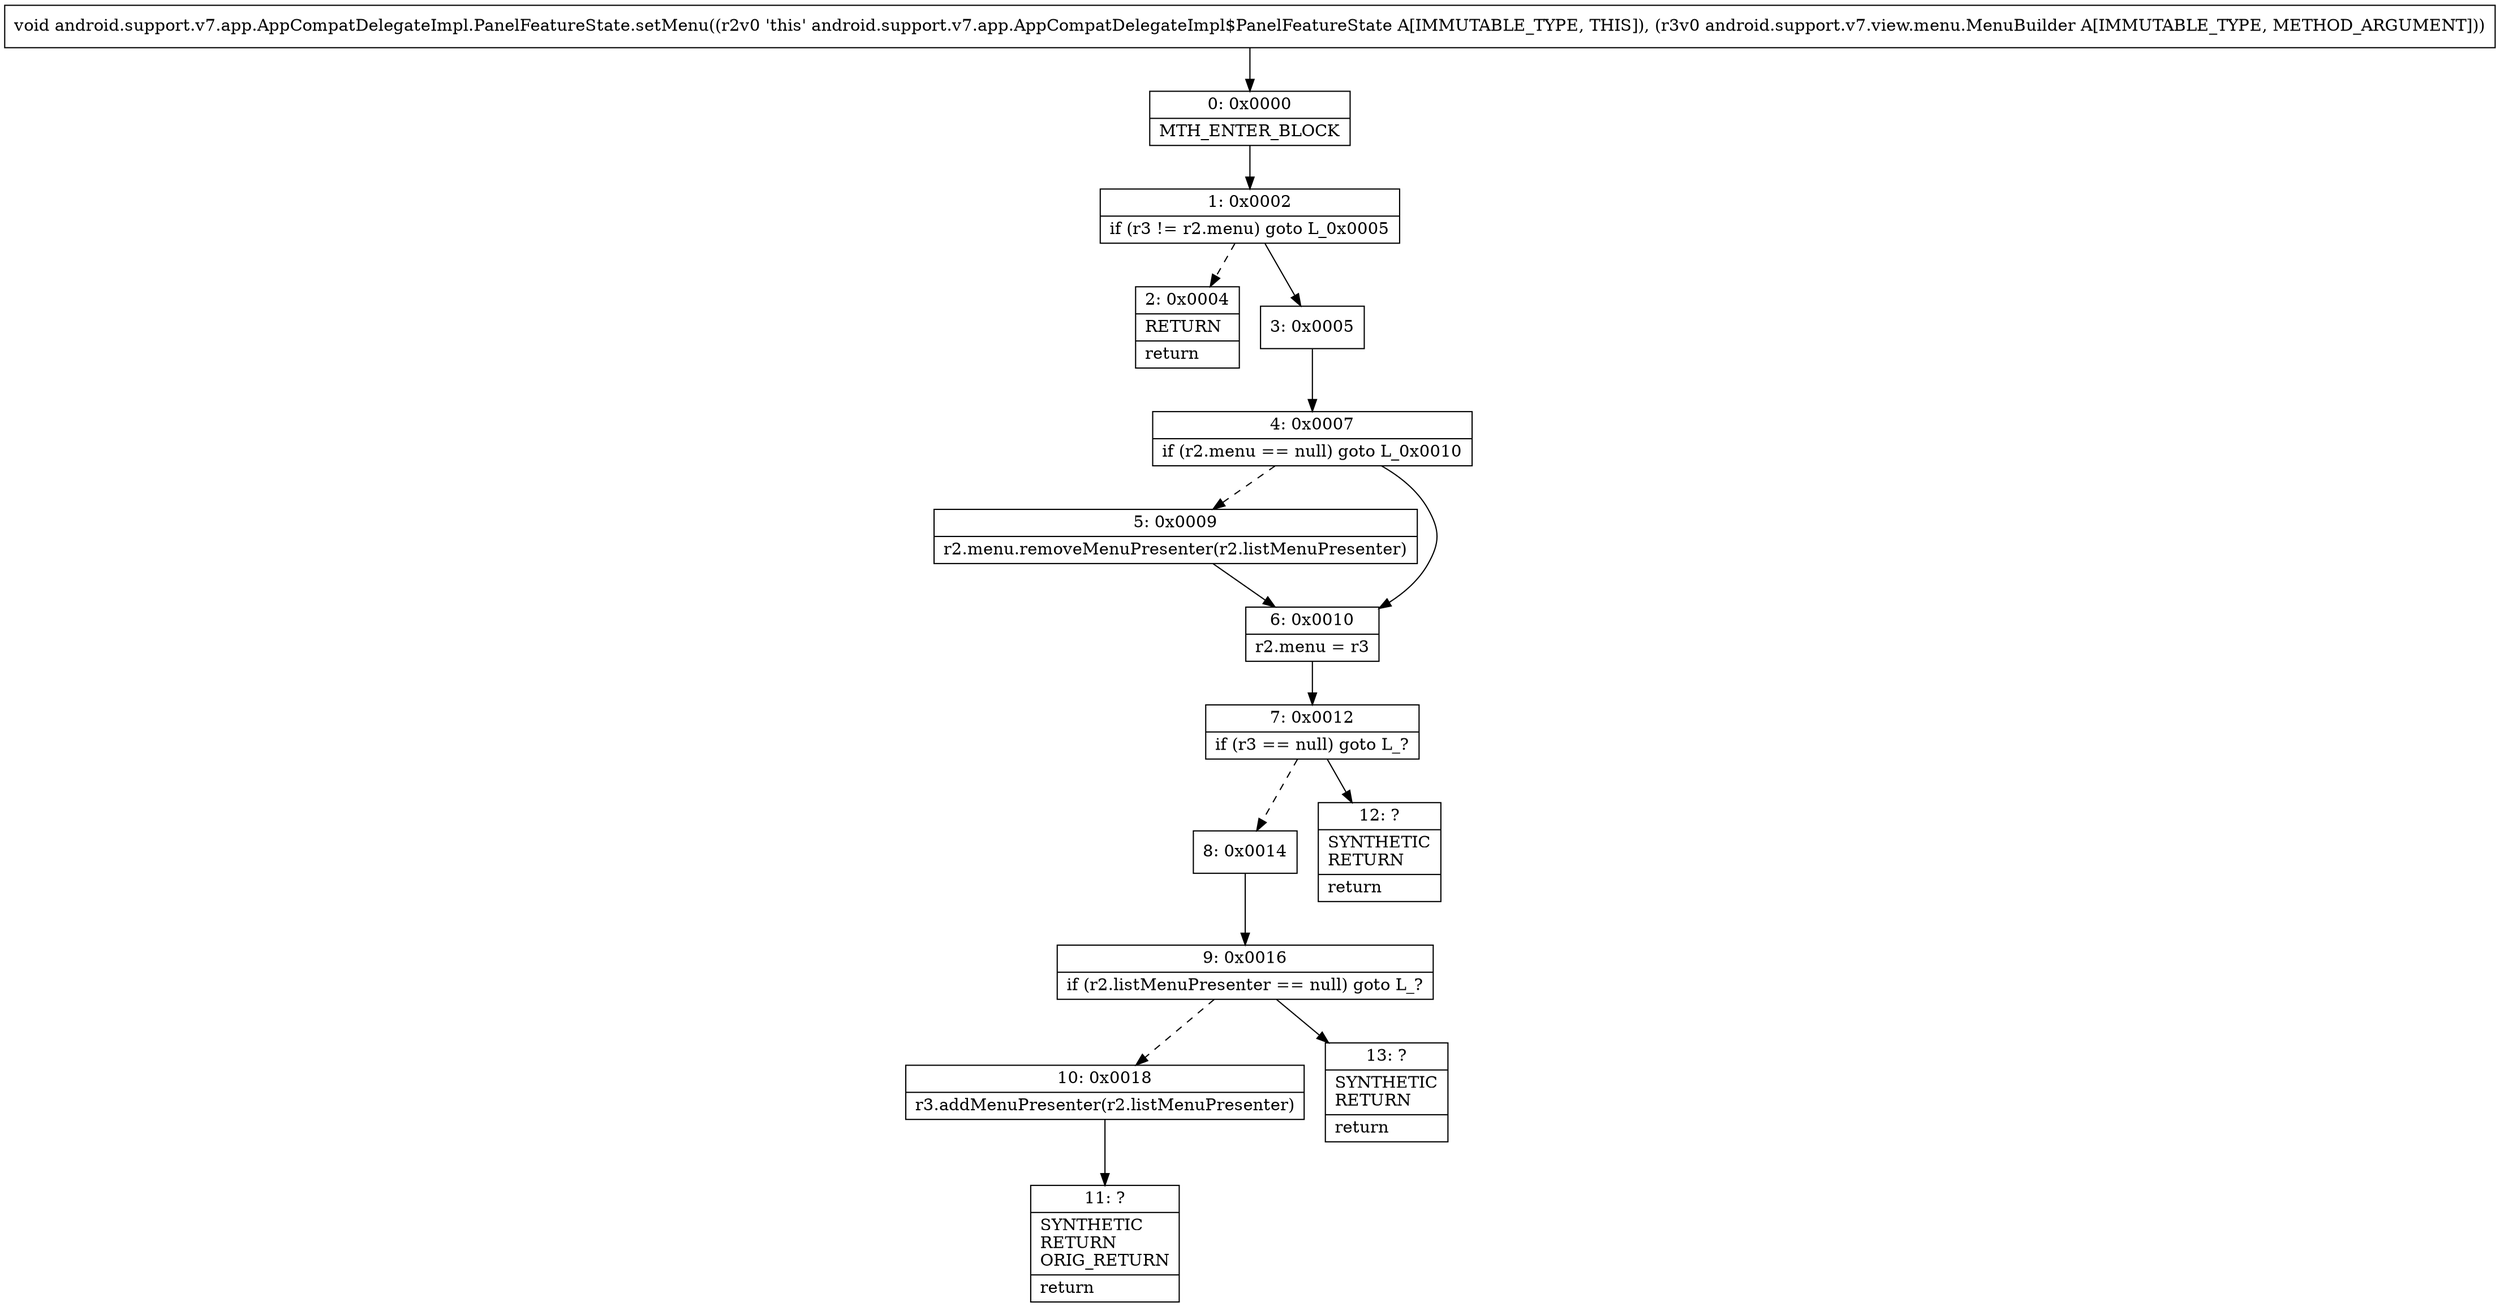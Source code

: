 digraph "CFG forandroid.support.v7.app.AppCompatDelegateImpl.PanelFeatureState.setMenu(Landroid\/support\/v7\/view\/menu\/MenuBuilder;)V" {
Node_0 [shape=record,label="{0\:\ 0x0000|MTH_ENTER_BLOCK\l}"];
Node_1 [shape=record,label="{1\:\ 0x0002|if (r3 != r2.menu) goto L_0x0005\l}"];
Node_2 [shape=record,label="{2\:\ 0x0004|RETURN\l|return\l}"];
Node_3 [shape=record,label="{3\:\ 0x0005}"];
Node_4 [shape=record,label="{4\:\ 0x0007|if (r2.menu == null) goto L_0x0010\l}"];
Node_5 [shape=record,label="{5\:\ 0x0009|r2.menu.removeMenuPresenter(r2.listMenuPresenter)\l}"];
Node_6 [shape=record,label="{6\:\ 0x0010|r2.menu = r3\l}"];
Node_7 [shape=record,label="{7\:\ 0x0012|if (r3 == null) goto L_?\l}"];
Node_8 [shape=record,label="{8\:\ 0x0014}"];
Node_9 [shape=record,label="{9\:\ 0x0016|if (r2.listMenuPresenter == null) goto L_?\l}"];
Node_10 [shape=record,label="{10\:\ 0x0018|r3.addMenuPresenter(r2.listMenuPresenter)\l}"];
Node_11 [shape=record,label="{11\:\ ?|SYNTHETIC\lRETURN\lORIG_RETURN\l|return\l}"];
Node_12 [shape=record,label="{12\:\ ?|SYNTHETIC\lRETURN\l|return\l}"];
Node_13 [shape=record,label="{13\:\ ?|SYNTHETIC\lRETURN\l|return\l}"];
MethodNode[shape=record,label="{void android.support.v7.app.AppCompatDelegateImpl.PanelFeatureState.setMenu((r2v0 'this' android.support.v7.app.AppCompatDelegateImpl$PanelFeatureState A[IMMUTABLE_TYPE, THIS]), (r3v0 android.support.v7.view.menu.MenuBuilder A[IMMUTABLE_TYPE, METHOD_ARGUMENT])) }"];
MethodNode -> Node_0;
Node_0 -> Node_1;
Node_1 -> Node_2[style=dashed];
Node_1 -> Node_3;
Node_3 -> Node_4;
Node_4 -> Node_5[style=dashed];
Node_4 -> Node_6;
Node_5 -> Node_6;
Node_6 -> Node_7;
Node_7 -> Node_8[style=dashed];
Node_7 -> Node_12;
Node_8 -> Node_9;
Node_9 -> Node_10[style=dashed];
Node_9 -> Node_13;
Node_10 -> Node_11;
}

